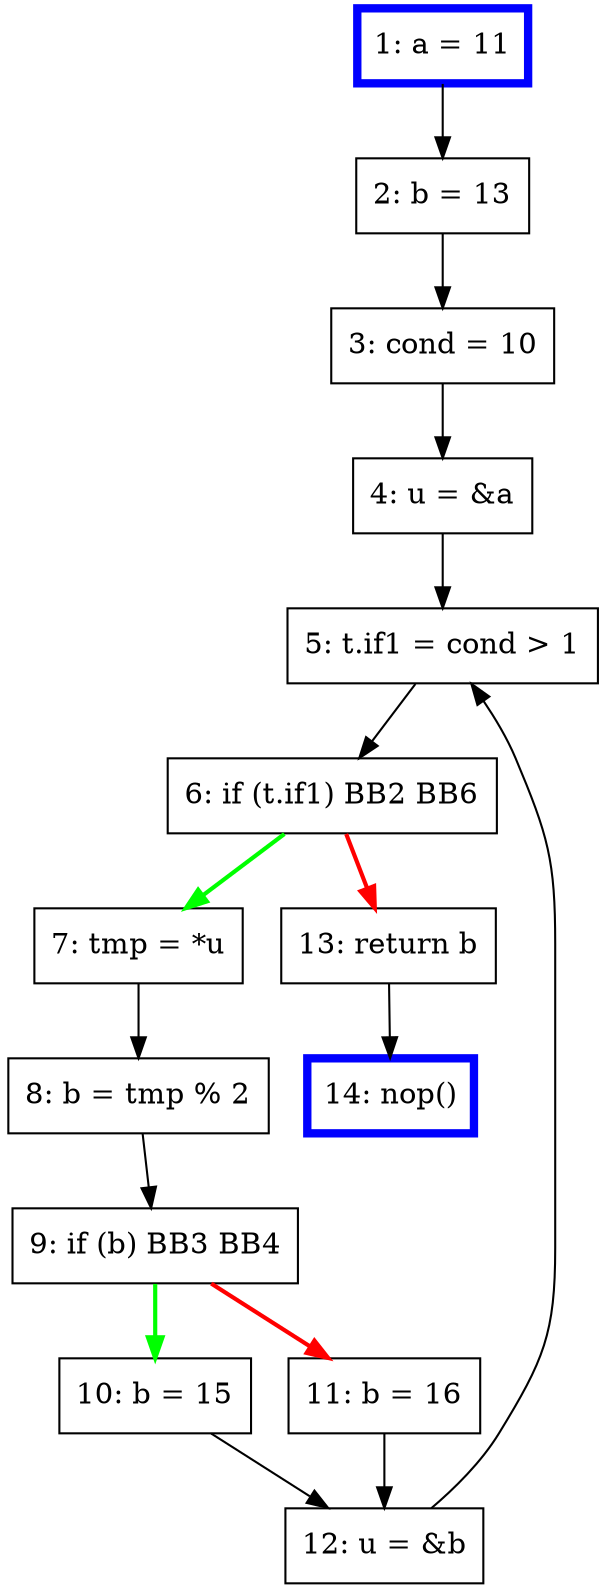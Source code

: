digraph {
  node [shape=box]
  n1 [label="1: a = 11", color=blue, penwidth=4];
  n2 [label="2: b = 13"];
  n3 [label="3: cond = 10"];
  n4 [label="4: u = &a"];
  n5 [label="5: t.if1 = cond > 1"];
  n6 [label="6: if (t.if1) BB2 BB6"];
  n7 [label="7: tmp = *u"];
  n8 [label="8: b = tmp % 2"];
  n9 [label="9: if (b) BB3 BB4"];
  n10 [label="10: b = 15"];
  n11 [label="11: b = 16"];
  n12 [label="12: u = &b"];
  n13 [label="13: return b"];
  n14 [label="14: nop()", color=blue, penwidth=4];

  n1 -> n2 ;
  n2 -> n3 ;
  n3 -> n4 ;
  n4 -> n5 ;
  n5 -> n6 ;
  n6 -> n7 [color=green, penwidth=2];
  n6 -> n13 [color=red, penwidth=2];
  n7 -> n8 ;
  n8 -> n9 ;
  n9 -> n11 [color=red, penwidth=2];
  n9 -> n10 [color=green, penwidth=2];
  n10 -> n12 ;
  n11 -> n12 ;
  n12 -> n5 ;
  n13 -> n14 ;
}
